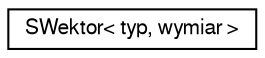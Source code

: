 digraph "Graficzna hierarchia klas"
{
 // LATEX_PDF_SIZE
  edge [fontname="FreeSans",fontsize="10",labelfontname="FreeSans",labelfontsize="10"];
  node [fontname="FreeSans",fontsize="10",shape=record];
  rankdir="LR";
  Node0 [label="SWektor\< typ, wymiar \>",height=0.2,width=0.4,color="black", fillcolor="white", style="filled",URL="$a00097.html",tooltip="Szablon klasy modelującej pojęcie wektora. Klasa ta jest szablonem i może stworzyć wektory dowolnie d..."];
}
